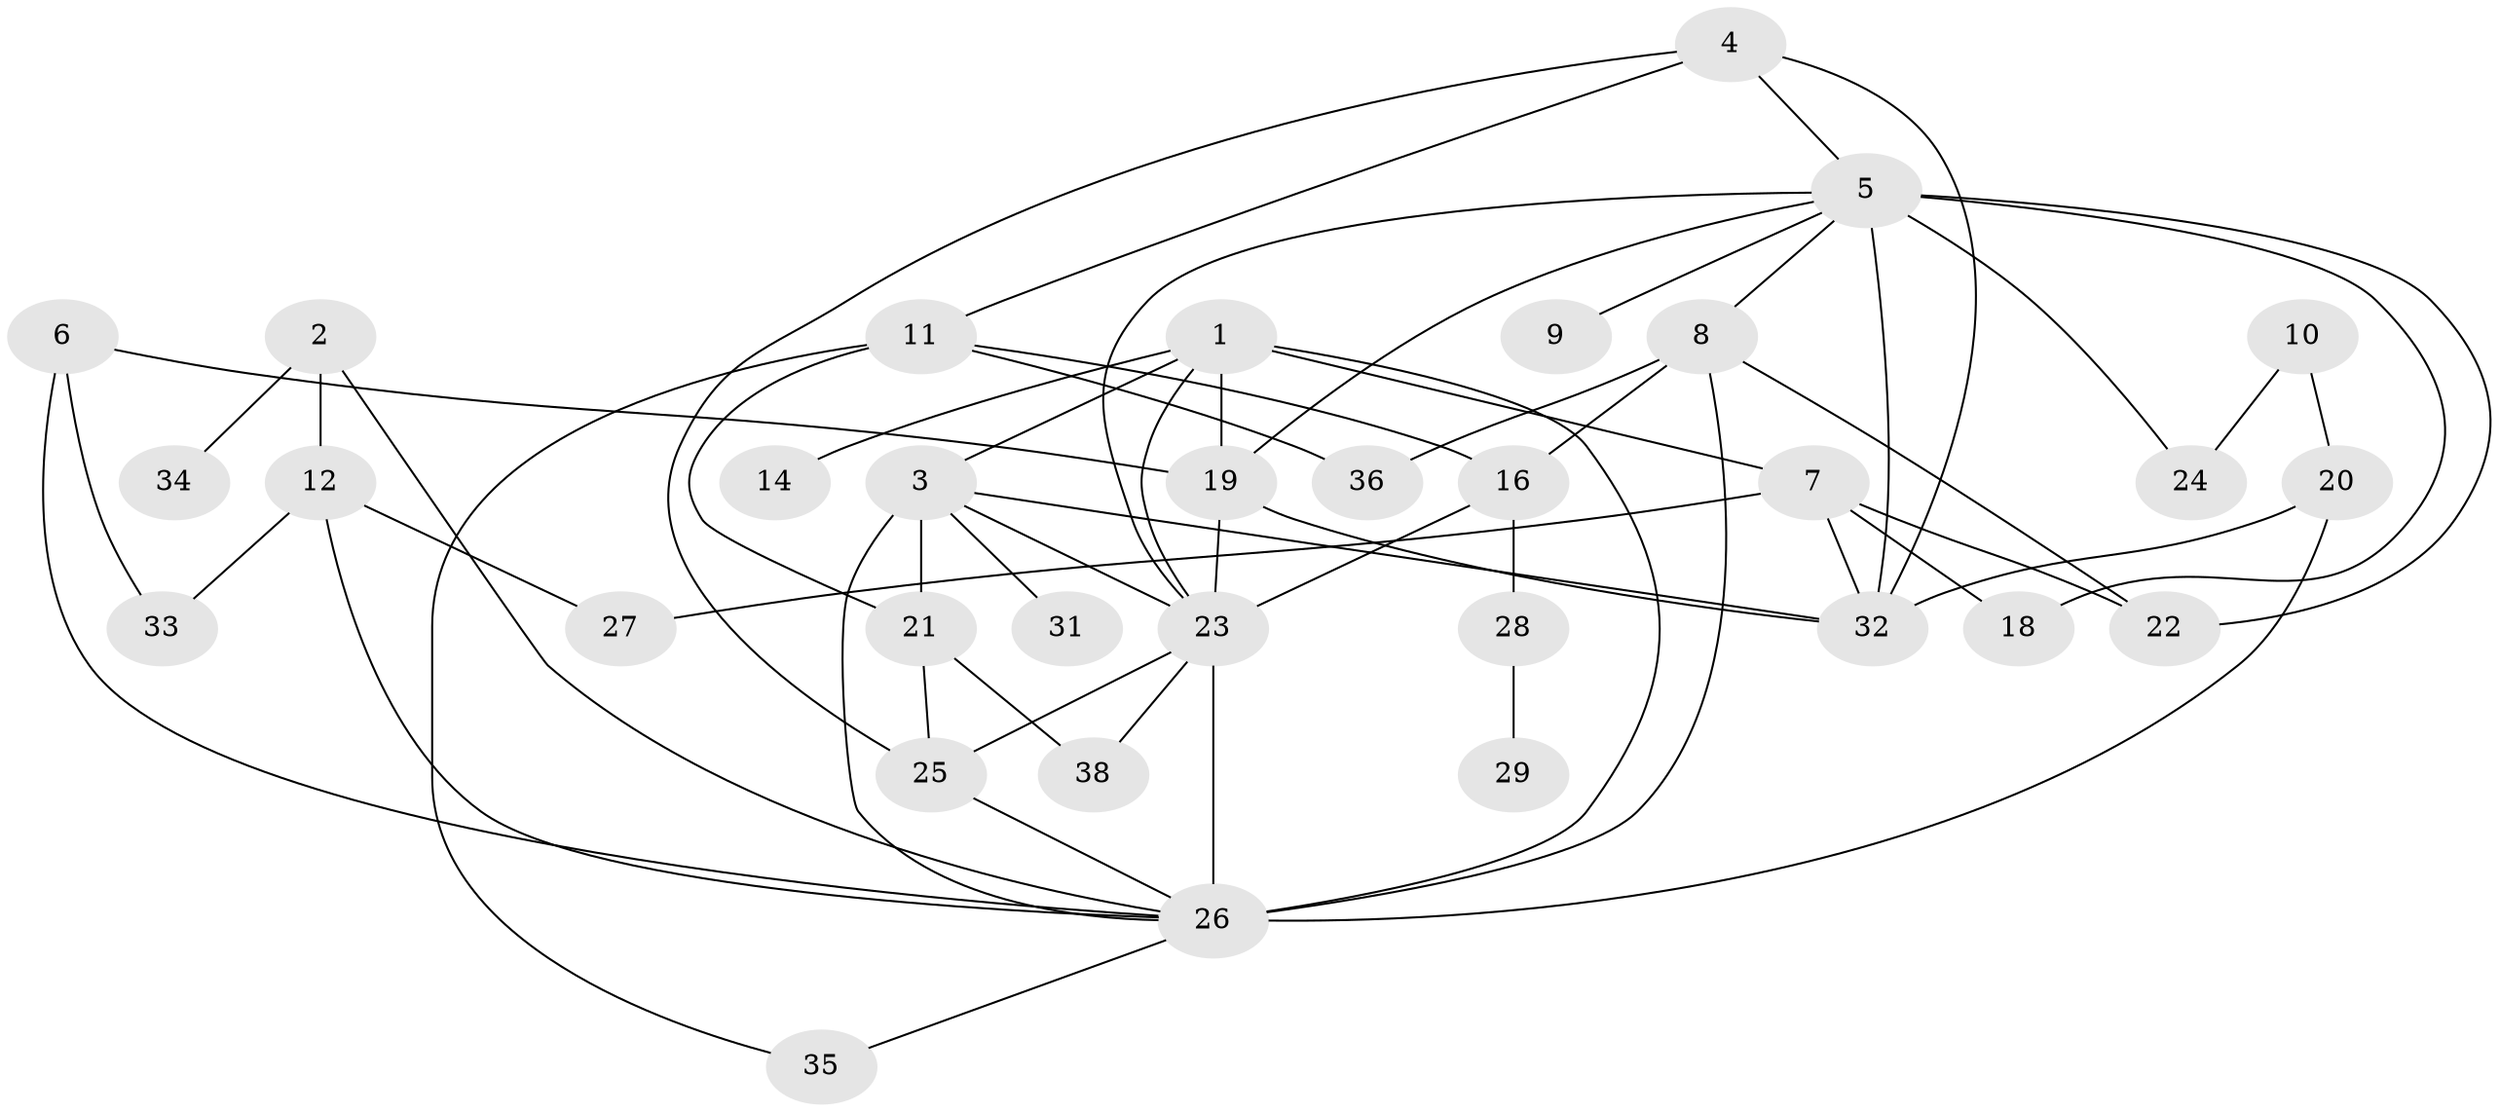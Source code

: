 // original degree distribution, {6: 0.039473684210526314, 2: 0.32894736842105265, 3: 0.21052631578947367, 1: 0.13157894736842105, 5: 0.09210526315789473, 4: 0.09210526315789473, 0: 0.06578947368421052, 7: 0.039473684210526314}
// Generated by graph-tools (version 1.1) at 2025/33/03/09/25 02:33:31]
// undirected, 33 vertices, 60 edges
graph export_dot {
graph [start="1"]
  node [color=gray90,style=filled];
  1;
  2;
  3;
  4;
  5;
  6;
  7;
  8;
  9;
  10;
  11;
  12;
  14;
  16;
  18;
  19;
  20;
  21;
  22;
  23;
  24;
  25;
  26;
  27;
  28;
  29;
  31;
  32;
  33;
  34;
  35;
  36;
  38;
  1 -- 3 [weight=1.0];
  1 -- 7 [weight=1.0];
  1 -- 14 [weight=1.0];
  1 -- 19 [weight=2.0];
  1 -- 23 [weight=1.0];
  1 -- 26 [weight=3.0];
  2 -- 12 [weight=1.0];
  2 -- 26 [weight=1.0];
  2 -- 34 [weight=1.0];
  3 -- 21 [weight=1.0];
  3 -- 23 [weight=1.0];
  3 -- 26 [weight=1.0];
  3 -- 31 [weight=1.0];
  3 -- 32 [weight=1.0];
  4 -- 5 [weight=1.0];
  4 -- 11 [weight=1.0];
  4 -- 25 [weight=1.0];
  4 -- 32 [weight=1.0];
  5 -- 8 [weight=1.0];
  5 -- 9 [weight=1.0];
  5 -- 18 [weight=1.0];
  5 -- 19 [weight=1.0];
  5 -- 22 [weight=1.0];
  5 -- 23 [weight=1.0];
  5 -- 24 [weight=1.0];
  5 -- 32 [weight=2.0];
  6 -- 19 [weight=1.0];
  6 -- 26 [weight=1.0];
  6 -- 33 [weight=1.0];
  7 -- 18 [weight=1.0];
  7 -- 22 [weight=1.0];
  7 -- 27 [weight=1.0];
  7 -- 32 [weight=1.0];
  8 -- 16 [weight=1.0];
  8 -- 22 [weight=1.0];
  8 -- 26 [weight=2.0];
  8 -- 36 [weight=1.0];
  10 -- 20 [weight=1.0];
  10 -- 24 [weight=1.0];
  11 -- 16 [weight=1.0];
  11 -- 21 [weight=1.0];
  11 -- 35 [weight=1.0];
  11 -- 36 [weight=1.0];
  12 -- 26 [weight=1.0];
  12 -- 27 [weight=1.0];
  12 -- 33 [weight=1.0];
  16 -- 23 [weight=1.0];
  16 -- 28 [weight=1.0];
  19 -- 23 [weight=3.0];
  19 -- 32 [weight=1.0];
  20 -- 26 [weight=1.0];
  20 -- 32 [weight=1.0];
  21 -- 25 [weight=1.0];
  21 -- 38 [weight=1.0];
  23 -- 25 [weight=1.0];
  23 -- 26 [weight=2.0];
  23 -- 38 [weight=1.0];
  25 -- 26 [weight=1.0];
  26 -- 35 [weight=1.0];
  28 -- 29 [weight=1.0];
}
